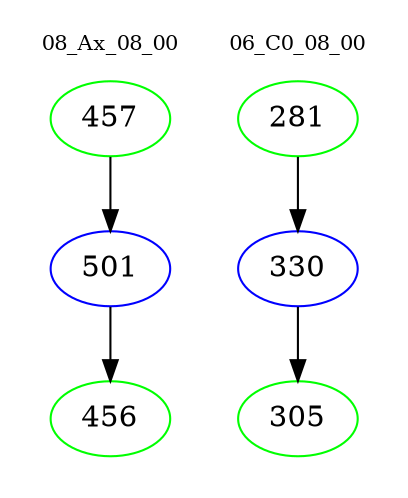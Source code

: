 digraph{
subgraph cluster_0 {
color = white
label = "08_Ax_08_00";
fontsize=10;
T0_457 [label="457", color="green"]
T0_457 -> T0_501 [color="black"]
T0_501 [label="501", color="blue"]
T0_501 -> T0_456 [color="black"]
T0_456 [label="456", color="green"]
}
subgraph cluster_1 {
color = white
label = "06_C0_08_00";
fontsize=10;
T1_281 [label="281", color="green"]
T1_281 -> T1_330 [color="black"]
T1_330 [label="330", color="blue"]
T1_330 -> T1_305 [color="black"]
T1_305 [label="305", color="green"]
}
}

